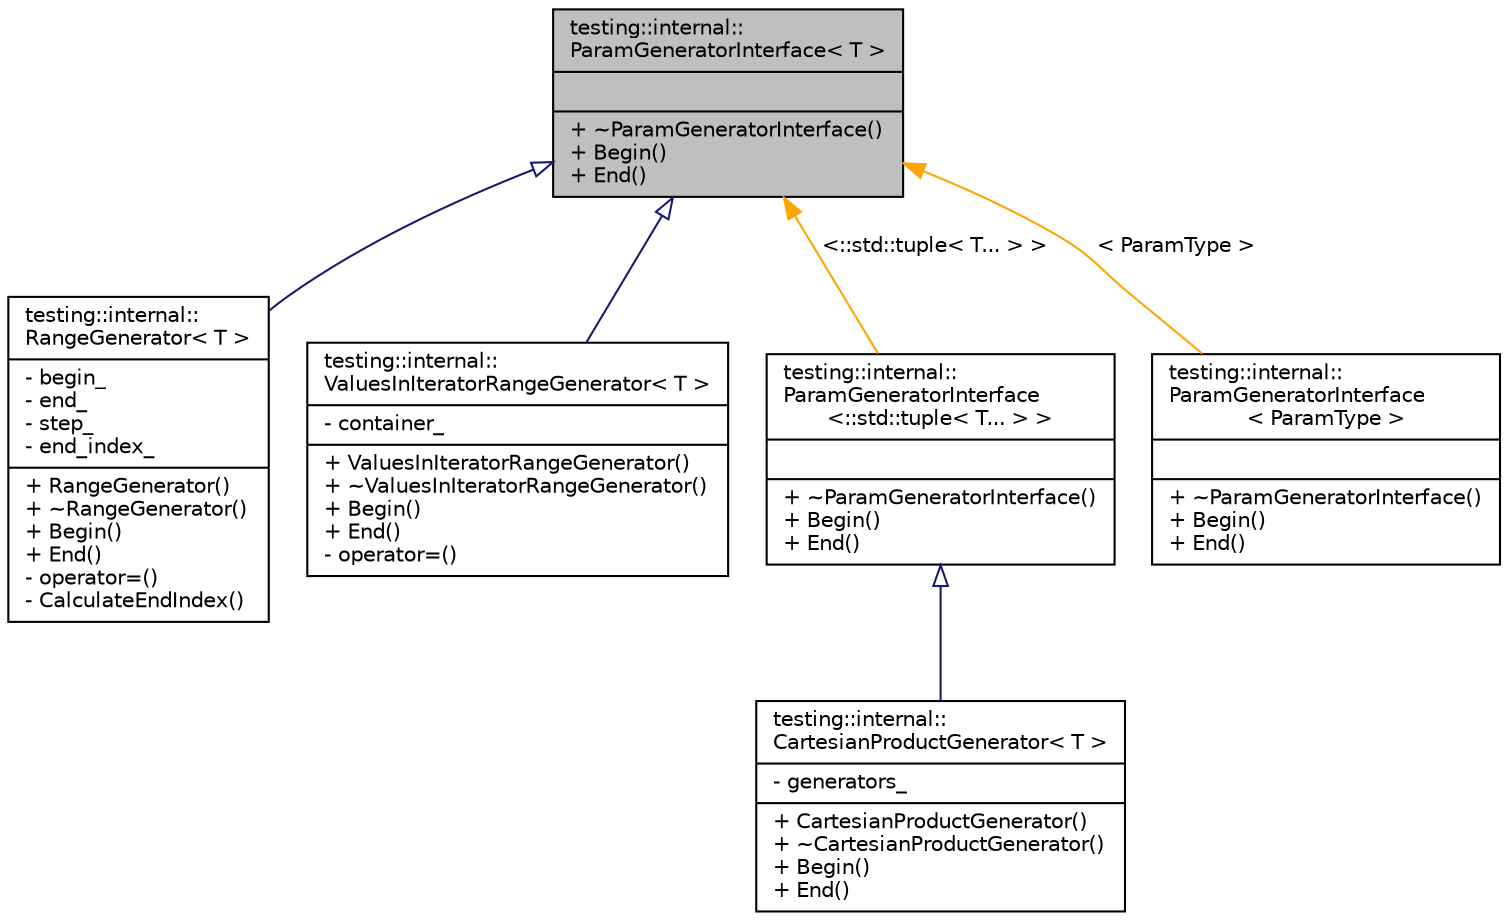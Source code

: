digraph "testing::internal::ParamGeneratorInterface&lt; T &gt;"
{
 // INTERACTIVE_SVG=YES
 // LATEX_PDF_SIZE
  edge [fontname="Helvetica",fontsize="10",labelfontname="Helvetica",labelfontsize="10"];
  node [fontname="Helvetica",fontsize="10",shape=record];
  Node1 [label="{testing::internal::\lParamGeneratorInterface\< T \>\n||+ ~ParamGeneratorInterface()\l+ Begin()\l+ End()\l}",height=0.2,width=0.4,color="black", fillcolor="grey75", style="filled", fontcolor="black",tooltip=" "];
  Node1 -> Node2 [dir="back",color="midnightblue",fontsize="10",style="solid",arrowtail="onormal",fontname="Helvetica"];
  Node2 [label="{testing::internal::\lRangeGenerator\< T \>\n|- begin_\l- end_\l- step_\l- end_index_\l|+ RangeGenerator()\l+ ~RangeGenerator()\l+ Begin()\l+ End()\l- operator=()\l- CalculateEndIndex()\l}",height=0.2,width=0.4,color="black", fillcolor="white", style="filled",URL="$d9/d46/classtesting_1_1internal_1_1_range_generator.html",tooltip=" "];
  Node1 -> Node3 [dir="back",color="midnightblue",fontsize="10",style="solid",arrowtail="onormal",fontname="Helvetica"];
  Node3 [label="{testing::internal::\lValuesInIteratorRangeGenerator\< T \>\n|- container_\l|+ ValuesInIteratorRangeGenerator()\l+ ~ValuesInIteratorRangeGenerator()\l+ Begin()\l+ End()\l- operator=()\l}",height=0.2,width=0.4,color="black", fillcolor="white", style="filled",URL="$db/dbc/classtesting_1_1internal_1_1_values_in_iterator_range_generator.html",tooltip=" "];
  Node1 -> Node4 [dir="back",color="orange",fontsize="10",style="solid",label=" \<::std::tuple\< T... \> \>" ,fontname="Helvetica"];
  Node4 [label="{testing::internal::\lParamGeneratorInterface\l\<::std::tuple\< T... \> \>\n||+ ~ParamGeneratorInterface()\l+ Begin()\l+ End()\l}",height=0.2,width=0.4,color="black", fillcolor="white", style="filled",URL="$dd/d30/classtesting_1_1internal_1_1_param_generator_interface.html",tooltip=" "];
  Node4 -> Node5 [dir="back",color="midnightblue",fontsize="10",style="solid",arrowtail="onormal",fontname="Helvetica"];
  Node5 [label="{testing::internal::\lCartesianProductGenerator\< T \>\n|- generators_\l|+ CartesianProductGenerator()\l+ ~CartesianProductGenerator()\l+ Begin()\l+ End()\l}",height=0.2,width=0.4,color="black", fillcolor="white", style="filled",URL="$d5/d34/classtesting_1_1internal_1_1_cartesian_product_generator.html",tooltip=" "];
  Node1 -> Node6 [dir="back",color="orange",fontsize="10",style="solid",label=" \< ParamType \>" ,fontname="Helvetica"];
  Node6 [label="{testing::internal::\lParamGeneratorInterface\l\< ParamType \>\n||+ ~ParamGeneratorInterface()\l+ Begin()\l+ End()\l}",height=0.2,width=0.4,color="black", fillcolor="white", style="filled",URL="$dd/d30/classtesting_1_1internal_1_1_param_generator_interface.html",tooltip=" "];
}
